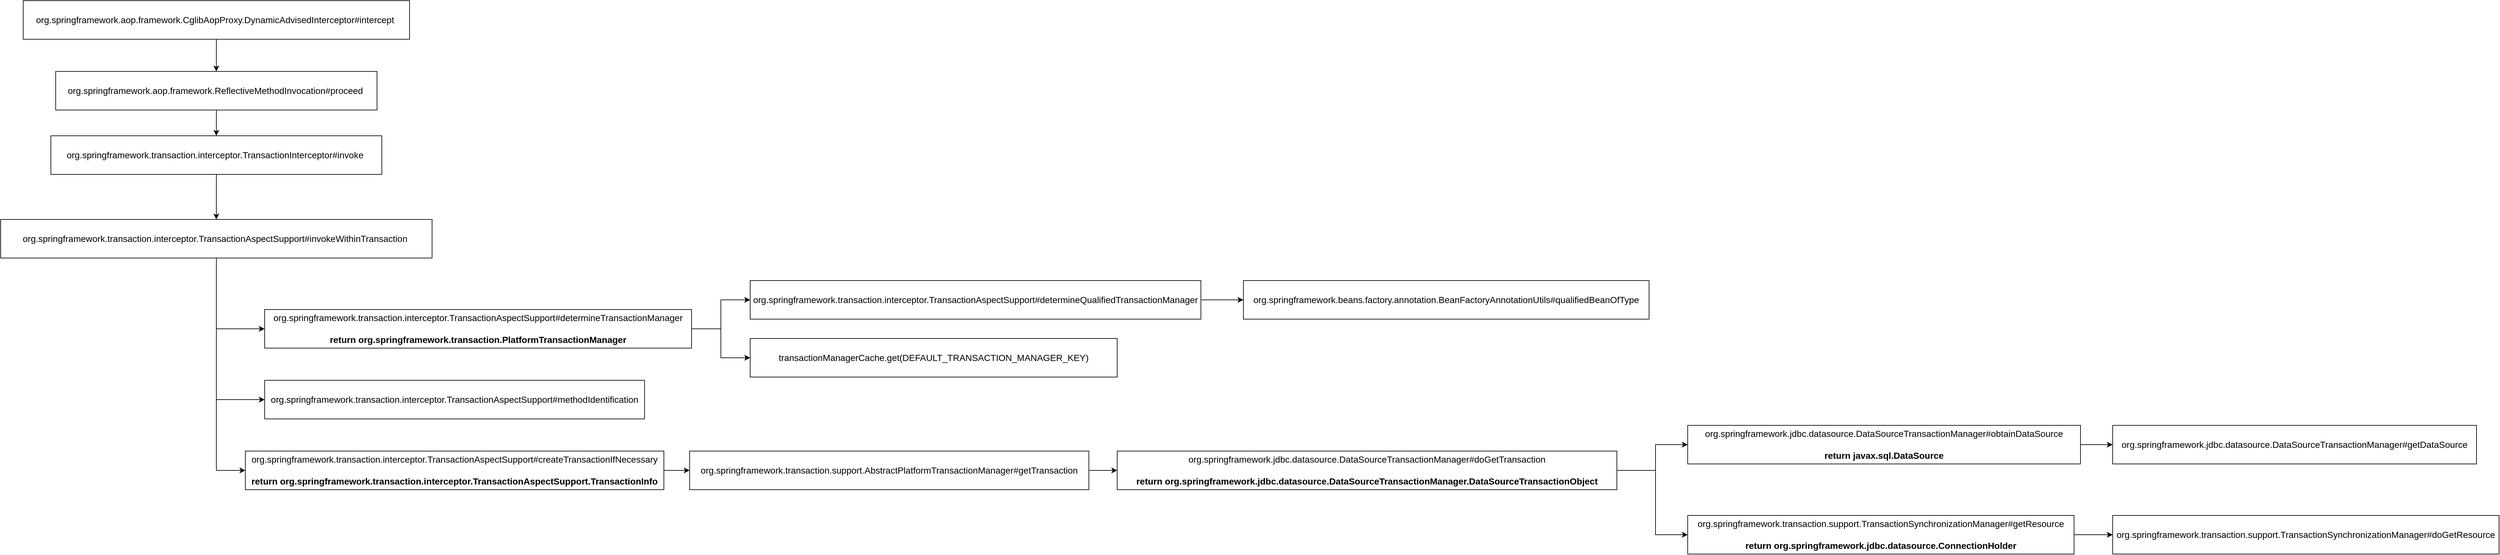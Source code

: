 <mxfile version="16.6.4" type="github">
  <diagram id="C5RBs43oDa-KdzZeNtuy" name="Page-1">
    <mxGraphModel dx="2249" dy="794" grid="1" gridSize="10" guides="1" tooltips="1" connect="1" arrows="1" fold="1" page="1" pageScale="1" pageWidth="827" pageHeight="1169" math="0" shadow="0">
      <root>
        <mxCell id="WIyWlLk6GJQsqaUBKTNV-0" />
        <mxCell id="WIyWlLk6GJQsqaUBKTNV-1" parent="WIyWlLk6GJQsqaUBKTNV-0" />
        <mxCell id="HDemBjrxflOcrxM6dK1a-2" value="" style="edgeStyle=orthogonalEdgeStyle;rounded=0;orthogonalLoop=1;jettySize=auto;html=1;fontSize=14;" edge="1" parent="WIyWlLk6GJQsqaUBKTNV-1" source="HDemBjrxflOcrxM6dK1a-0" target="HDemBjrxflOcrxM6dK1a-1">
          <mxGeometry relative="1" as="geometry" />
        </mxCell>
        <mxCell id="HDemBjrxflOcrxM6dK1a-0" value="&lt;font style=&quot;font-size: 14px;&quot;&gt;org.springframework.aop.framework.CglibAopProxy.DynamicAdvisedInterceptor#intercept&amp;nbsp;&lt;/font&gt;" style="rounded=0;whiteSpace=wrap;html=1;fontSize=14;" vertex="1" parent="WIyWlLk6GJQsqaUBKTNV-1">
          <mxGeometry x="-715" y="80" width="600" height="60" as="geometry" />
        </mxCell>
        <mxCell id="HDemBjrxflOcrxM6dK1a-4" value="" style="edgeStyle=orthogonalEdgeStyle;rounded=0;orthogonalLoop=1;jettySize=auto;html=1;fontSize=14;" edge="1" parent="WIyWlLk6GJQsqaUBKTNV-1" source="HDemBjrxflOcrxM6dK1a-1" target="HDemBjrxflOcrxM6dK1a-3">
          <mxGeometry relative="1" as="geometry" />
        </mxCell>
        <mxCell id="HDemBjrxflOcrxM6dK1a-1" value="org.springframework.aop.framework.ReflectiveMethodInvocation#proceed&amp;nbsp;" style="whiteSpace=wrap;html=1;rounded=0;fontSize=14;" vertex="1" parent="WIyWlLk6GJQsqaUBKTNV-1">
          <mxGeometry x="-664.5" y="190" width="499" height="60" as="geometry" />
        </mxCell>
        <mxCell id="HDemBjrxflOcrxM6dK1a-14" value="" style="edgeStyle=orthogonalEdgeStyle;rounded=0;orthogonalLoop=1;jettySize=auto;html=1;fontSize=14;" edge="1" parent="WIyWlLk6GJQsqaUBKTNV-1" source="HDemBjrxflOcrxM6dK1a-3" target="HDemBjrxflOcrxM6dK1a-13">
          <mxGeometry relative="1" as="geometry" />
        </mxCell>
        <mxCell id="HDemBjrxflOcrxM6dK1a-3" value="org.springframework.transaction.interceptor.TransactionInterceptor#invoke&amp;nbsp;" style="whiteSpace=wrap;html=1;rounded=0;fontSize=14;" vertex="1" parent="WIyWlLk6GJQsqaUBKTNV-1">
          <mxGeometry x="-672" y="290" width="514" height="60" as="geometry" />
        </mxCell>
        <mxCell id="HDemBjrxflOcrxM6dK1a-20" style="edgeStyle=orthogonalEdgeStyle;rounded=0;orthogonalLoop=1;jettySize=auto;html=1;entryX=0;entryY=0.5;entryDx=0;entryDy=0;fontSize=14;" edge="1" parent="WIyWlLk6GJQsqaUBKTNV-1" source="HDemBjrxflOcrxM6dK1a-5" target="HDemBjrxflOcrxM6dK1a-7">
          <mxGeometry relative="1" as="geometry" />
        </mxCell>
        <mxCell id="HDemBjrxflOcrxM6dK1a-21" style="edgeStyle=orthogonalEdgeStyle;rounded=0;orthogonalLoop=1;jettySize=auto;html=1;entryX=0;entryY=0.5;entryDx=0;entryDy=0;fontSize=14;" edge="1" parent="WIyWlLk6GJQsqaUBKTNV-1" source="HDemBjrxflOcrxM6dK1a-5" target="HDemBjrxflOcrxM6dK1a-11">
          <mxGeometry relative="1" as="geometry" />
        </mxCell>
        <mxCell id="HDemBjrxflOcrxM6dK1a-5" value="org.springframework.transaction.interceptor.TransactionAspectSupport#determineTransactionManager&lt;br&gt;&lt;br&gt;&lt;b&gt;return&amp;nbsp;org.springframework.transaction.PlatformTransactionManager&lt;/b&gt;" style="whiteSpace=wrap;html=1;fontSize=14;rounded=0;" vertex="1" parent="WIyWlLk6GJQsqaUBKTNV-1">
          <mxGeometry x="-340" y="560" width="663" height="60" as="geometry" />
        </mxCell>
        <mxCell id="HDemBjrxflOcrxM6dK1a-10" value="" style="edgeStyle=orthogonalEdgeStyle;rounded=0;orthogonalLoop=1;jettySize=auto;html=1;fontSize=14;" edge="1" parent="WIyWlLk6GJQsqaUBKTNV-1" source="HDemBjrxflOcrxM6dK1a-7" target="HDemBjrxflOcrxM6dK1a-9">
          <mxGeometry relative="1" as="geometry" />
        </mxCell>
        <mxCell id="HDemBjrxflOcrxM6dK1a-7" value="org.springframework.transaction.interceptor.TransactionAspectSupport#determineQualifiedTransactionManager" style="whiteSpace=wrap;html=1;fontSize=14;rounded=0;" vertex="1" parent="WIyWlLk6GJQsqaUBKTNV-1">
          <mxGeometry x="414" y="515" width="700" height="60" as="geometry" />
        </mxCell>
        <UserObject label="org.springframework.beans.factory.annotation.BeanFactoryAnnotationUtils#qualifiedBeanOfType" link="org.springframework.beans.factory.annotation.BeanFactoryAnnotationUtils#qualifiedBeanOfType" id="HDemBjrxflOcrxM6dK1a-9">
          <mxCell style="whiteSpace=wrap;html=1;fontSize=14;rounded=0;" vertex="1" parent="WIyWlLk6GJQsqaUBKTNV-1">
            <mxGeometry x="1180" y="515" width="630" height="60" as="geometry" />
          </mxCell>
        </UserObject>
        <mxCell id="HDemBjrxflOcrxM6dK1a-11" value="transactionManagerCache.get(DEFAULT_TRANSACTION_MANAGER_KEY)" style="whiteSpace=wrap;html=1;fontSize=14;rounded=0;" vertex="1" parent="WIyWlLk6GJQsqaUBKTNV-1">
          <mxGeometry x="414" y="605" width="570" height="60" as="geometry" />
        </mxCell>
        <mxCell id="HDemBjrxflOcrxM6dK1a-22" style="edgeStyle=orthogonalEdgeStyle;rounded=0;orthogonalLoop=1;jettySize=auto;html=1;exitX=1;exitY=0.5;exitDx=0;exitDy=0;entryX=0;entryY=0.5;entryDx=0;entryDy=0;fontSize=14;" edge="1" parent="WIyWlLk6GJQsqaUBKTNV-1" source="HDemBjrxflOcrxM6dK1a-13" target="HDemBjrxflOcrxM6dK1a-5">
          <mxGeometry relative="1" as="geometry">
            <Array as="points">
              <mxPoint x="-415" y="450" />
              <mxPoint x="-415" y="590" />
            </Array>
          </mxGeometry>
        </mxCell>
        <mxCell id="HDemBjrxflOcrxM6dK1a-24" value="" style="edgeStyle=orthogonalEdgeStyle;rounded=0;orthogonalLoop=1;jettySize=auto;html=1;fontSize=14;" edge="1" parent="WIyWlLk6GJQsqaUBKTNV-1" source="HDemBjrxflOcrxM6dK1a-13" target="HDemBjrxflOcrxM6dK1a-23">
          <mxGeometry relative="1" as="geometry">
            <Array as="points">
              <mxPoint x="-415" y="560" />
              <mxPoint x="-415" y="560" />
            </Array>
          </mxGeometry>
        </mxCell>
        <mxCell id="HDemBjrxflOcrxM6dK1a-27" value="" style="edgeStyle=orthogonalEdgeStyle;rounded=0;orthogonalLoop=1;jettySize=auto;html=1;fontSize=14;entryX=0;entryY=0.5;entryDx=0;entryDy=0;" edge="1" parent="WIyWlLk6GJQsqaUBKTNV-1" source="HDemBjrxflOcrxM6dK1a-13" target="HDemBjrxflOcrxM6dK1a-26">
          <mxGeometry relative="1" as="geometry">
            <mxPoint x="-410" y="810" as="targetPoint" />
          </mxGeometry>
        </mxCell>
        <mxCell id="HDemBjrxflOcrxM6dK1a-13" value="org.springframework.transaction.interceptor.TransactionAspectSupport#invokeWithinTransaction&amp;nbsp;" style="whiteSpace=wrap;html=1;fontSize=14;rounded=0;" vertex="1" parent="WIyWlLk6GJQsqaUBKTNV-1">
          <mxGeometry x="-750" y="420" width="670" height="60" as="geometry" />
        </mxCell>
        <mxCell id="HDemBjrxflOcrxM6dK1a-23" value="org.springframework.transaction.interceptor.TransactionAspectSupport#methodIdentification" style="whiteSpace=wrap;html=1;fontSize=14;rounded=0;" vertex="1" parent="WIyWlLk6GJQsqaUBKTNV-1">
          <mxGeometry x="-340" y="670" width="590" height="60" as="geometry" />
        </mxCell>
        <mxCell id="HDemBjrxflOcrxM6dK1a-29" value="" style="edgeStyle=orthogonalEdgeStyle;rounded=0;orthogonalLoop=1;jettySize=auto;html=1;fontSize=14;" edge="1" parent="WIyWlLk6GJQsqaUBKTNV-1" source="HDemBjrxflOcrxM6dK1a-26" target="HDemBjrxflOcrxM6dK1a-28">
          <mxGeometry relative="1" as="geometry" />
        </mxCell>
        <mxCell id="HDemBjrxflOcrxM6dK1a-26" value="org.springframework.transaction.interceptor.TransactionAspectSupport#createTransactionIfNecessary&lt;br&gt;&lt;br&gt;&lt;b&gt;return&amp;nbsp;org.springframework.transaction.interceptor.TransactionAspectSupport.TransactionInfo&lt;/b&gt;" style="whiteSpace=wrap;html=1;fontSize=14;rounded=0;" vertex="1" parent="WIyWlLk6GJQsqaUBKTNV-1">
          <mxGeometry x="-370" y="780" width="650" height="60" as="geometry" />
        </mxCell>
        <mxCell id="HDemBjrxflOcrxM6dK1a-31" value="" style="edgeStyle=orthogonalEdgeStyle;rounded=0;orthogonalLoop=1;jettySize=auto;html=1;fontSize=14;" edge="1" parent="WIyWlLk6GJQsqaUBKTNV-1" source="HDemBjrxflOcrxM6dK1a-28" target="HDemBjrxflOcrxM6dK1a-30">
          <mxGeometry relative="1" as="geometry" />
        </mxCell>
        <mxCell id="HDemBjrxflOcrxM6dK1a-28" value="org.springframework.transaction.support.AbstractPlatformTransactionManager#getTransaction" style="whiteSpace=wrap;html=1;fontSize=14;rounded=0;" vertex="1" parent="WIyWlLk6GJQsqaUBKTNV-1">
          <mxGeometry x="320" y="780" width="620" height="60" as="geometry" />
        </mxCell>
        <mxCell id="HDemBjrxflOcrxM6dK1a-36" value="" style="edgeStyle=orthogonalEdgeStyle;rounded=0;orthogonalLoop=1;jettySize=auto;html=1;fontSize=14;" edge="1" parent="WIyWlLk6GJQsqaUBKTNV-1" source="HDemBjrxflOcrxM6dK1a-30" target="HDemBjrxflOcrxM6dK1a-35">
          <mxGeometry relative="1" as="geometry">
            <Array as="points">
              <mxPoint x="1820" y="810" />
              <mxPoint x="1820" y="770" />
            </Array>
          </mxGeometry>
        </mxCell>
        <mxCell id="HDemBjrxflOcrxM6dK1a-40" value="" style="edgeStyle=orthogonalEdgeStyle;rounded=0;orthogonalLoop=1;jettySize=auto;html=1;fontSize=14;" edge="1" parent="WIyWlLk6GJQsqaUBKTNV-1" source="HDemBjrxflOcrxM6dK1a-30" target="HDemBjrxflOcrxM6dK1a-39">
          <mxGeometry relative="1" as="geometry">
            <Array as="points">
              <mxPoint x="1820" y="810" />
              <mxPoint x="1820" y="910" />
            </Array>
          </mxGeometry>
        </mxCell>
        <mxCell id="HDemBjrxflOcrxM6dK1a-30" value="org.springframework.jdbc.datasource.DataSourceTransactionManager#doGetTransaction&lt;br&gt;&lt;br&gt;&lt;b&gt;return&amp;nbsp;org.springframework.jdbc.datasource.DataSourceTransactionManager.DataSourceTransactionObject&lt;/b&gt;" style="whiteSpace=wrap;html=1;fontSize=14;rounded=0;" vertex="1" parent="WIyWlLk6GJQsqaUBKTNV-1">
          <mxGeometry x="984" y="780" width="776" height="60" as="geometry" />
        </mxCell>
        <mxCell id="HDemBjrxflOcrxM6dK1a-38" value="" style="edgeStyle=orthogonalEdgeStyle;rounded=0;orthogonalLoop=1;jettySize=auto;html=1;fontSize=14;" edge="1" parent="WIyWlLk6GJQsqaUBKTNV-1" source="HDemBjrxflOcrxM6dK1a-35" target="HDemBjrxflOcrxM6dK1a-37">
          <mxGeometry relative="1" as="geometry" />
        </mxCell>
        <mxCell id="HDemBjrxflOcrxM6dK1a-35" value="org.springframework.jdbc.datasource.DataSourceTransactionManager#obtainDataSource&lt;br&gt;&lt;br&gt;&lt;b&gt;return&amp;nbsp;javax.sql.DataSource&lt;/b&gt;" style="whiteSpace=wrap;html=1;fontSize=14;rounded=0;" vertex="1" parent="WIyWlLk6GJQsqaUBKTNV-1">
          <mxGeometry x="1870" y="740" width="610" height="60" as="geometry" />
        </mxCell>
        <mxCell id="HDemBjrxflOcrxM6dK1a-37" value="org.springframework.jdbc.datasource.DataSourceTransactionManager#getDataSource" style="whiteSpace=wrap;html=1;fontSize=14;rounded=0;" vertex="1" parent="WIyWlLk6GJQsqaUBKTNV-1">
          <mxGeometry x="2530" y="740" width="565" height="60" as="geometry" />
        </mxCell>
        <mxCell id="HDemBjrxflOcrxM6dK1a-42" value="" style="edgeStyle=orthogonalEdgeStyle;rounded=0;orthogonalLoop=1;jettySize=auto;html=1;fontSize=14;" edge="1" parent="WIyWlLk6GJQsqaUBKTNV-1" source="HDemBjrxflOcrxM6dK1a-39" target="HDemBjrxflOcrxM6dK1a-41">
          <mxGeometry relative="1" as="geometry" />
        </mxCell>
        <mxCell id="HDemBjrxflOcrxM6dK1a-39" value="org.springframework.transaction.support.TransactionSynchronizationManager#getResource&lt;br&gt;&lt;br&gt;&lt;b&gt;return&amp;nbsp;org.springframework.jdbc.datasource.ConnectionHolder&lt;/b&gt;" style="whiteSpace=wrap;html=1;fontSize=14;rounded=0;" vertex="1" parent="WIyWlLk6GJQsqaUBKTNV-1">
          <mxGeometry x="1870" y="880" width="600" height="60" as="geometry" />
        </mxCell>
        <mxCell id="HDemBjrxflOcrxM6dK1a-41" value="org.springframework.transaction.support.TransactionSynchronizationManager#doGetResource" style="whiteSpace=wrap;html=1;fontSize=14;rounded=0;" vertex="1" parent="WIyWlLk6GJQsqaUBKTNV-1">
          <mxGeometry x="2530" y="880" width="600" height="60" as="geometry" />
        </mxCell>
      </root>
    </mxGraphModel>
  </diagram>
</mxfile>
